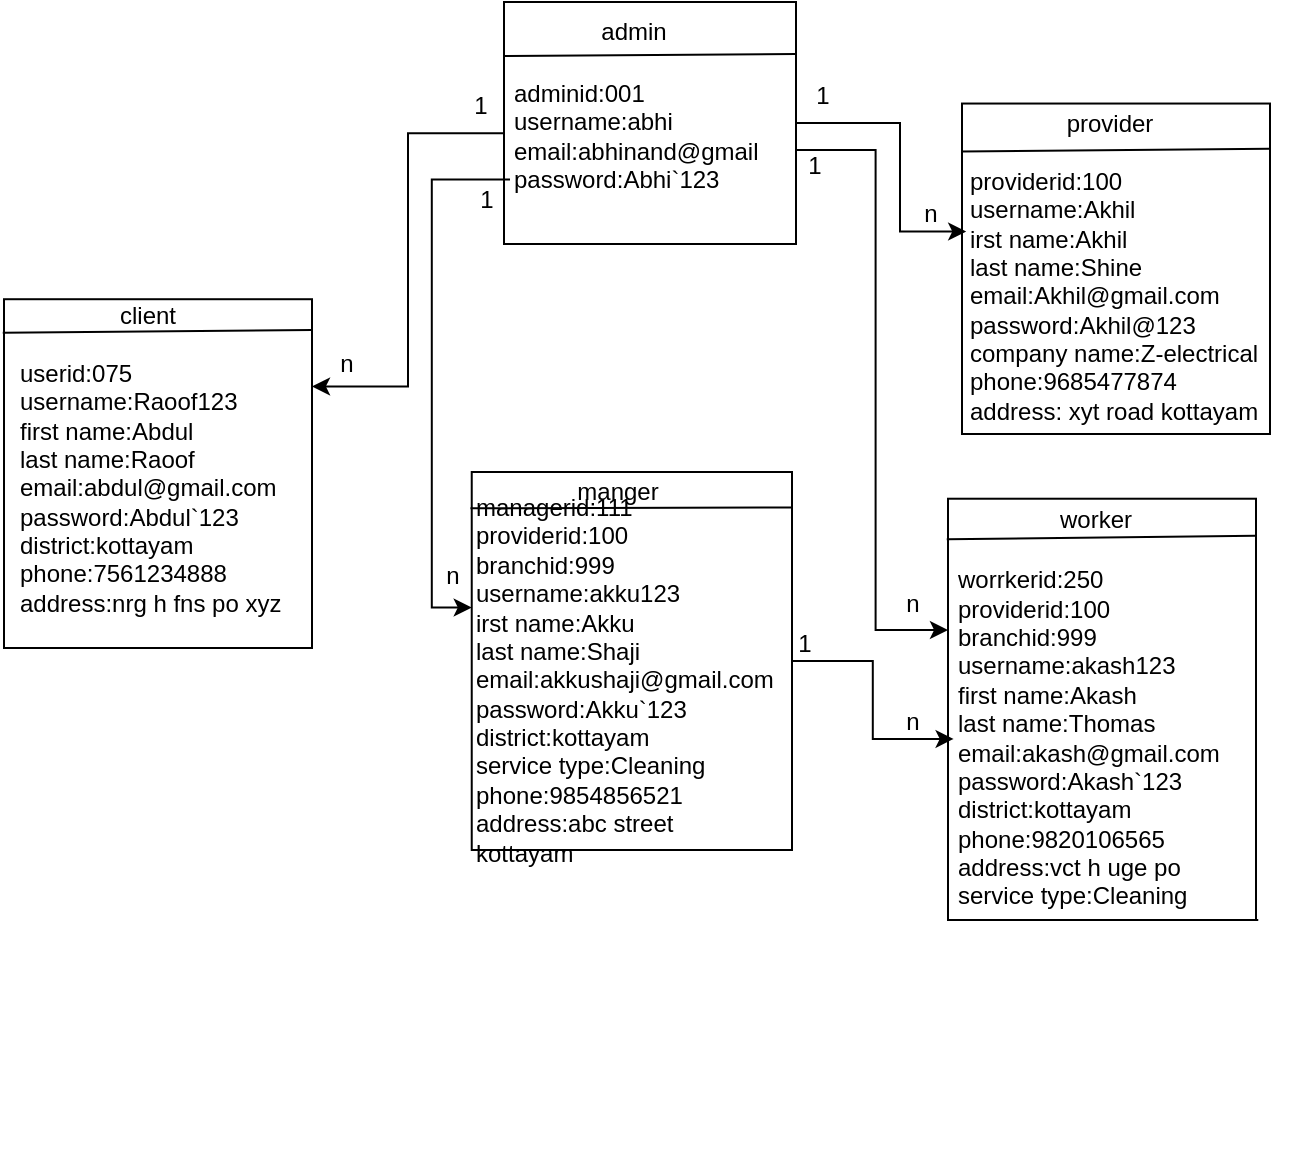 <mxfile version="23.1.1" type="device">
  <diagram id="C5RBs43oDa-KdzZeNtuy" name="Page-1">
    <mxGraphModel dx="1128" dy="493" grid="0" gridSize="10" guides="1" tooltips="1" connect="1" arrows="1" fold="1" page="1" pageScale="1" pageWidth="827" pageHeight="1169" math="0" shadow="0">
      <root>
        <mxCell id="WIyWlLk6GJQsqaUBKTNV-0" />
        <mxCell id="WIyWlLk6GJQsqaUBKTNV-1" parent="WIyWlLk6GJQsqaUBKTNV-0" />
        <mxCell id="Er1T5gEvtv8znH2YNQ-9-7" value="" style="group" parent="WIyWlLk6GJQsqaUBKTNV-1" vertex="1" connectable="0">
          <mxGeometry x="381" y="149" width="146" height="237" as="geometry" />
        </mxCell>
        <mxCell id="Er1T5gEvtv8znH2YNQ-9-1" value="" style="rounded=0;whiteSpace=wrap;html=1;" parent="Er1T5gEvtv8znH2YNQ-9-7" vertex="1">
          <mxGeometry width="146" height="121" as="geometry" />
        </mxCell>
        <mxCell id="Er1T5gEvtv8znH2YNQ-9-2" value="" style="endArrow=none;html=1;rounded=0;exitX=-0.004;exitY=0.096;exitDx=0;exitDy=0;entryX=0.999;entryY=0.088;entryDx=0;entryDy=0;entryPerimeter=0;exitPerimeter=0;" parent="Er1T5gEvtv8znH2YNQ-9-7" edge="1">
          <mxGeometry width="50" height="50" relative="1" as="geometry">
            <mxPoint x="-0.434" y="26.966" as="sourcePoint" />
            <mxPoint x="146.004" y="25.998" as="targetPoint" />
          </mxGeometry>
        </mxCell>
        <mxCell id="Er1T5gEvtv8znH2YNQ-9-3" value="admin" style="text;html=1;strokeColor=none;fillColor=none;align=center;verticalAlign=middle;whiteSpace=wrap;rounded=0;" parent="Er1T5gEvtv8znH2YNQ-9-7" vertex="1">
          <mxGeometry x="35" width="60" height="30" as="geometry" />
        </mxCell>
        <mxCell id="Er1T5gEvtv8znH2YNQ-9-4" value="adminid:001&lt;br&gt;username:abhi&lt;br&gt;email:abhinand@gmail&lt;br&gt;password:Abhi`123" style="text;html=1;strokeColor=none;fillColor=none;align=left;verticalAlign=middle;whiteSpace=wrap;rounded=0;" parent="Er1T5gEvtv8znH2YNQ-9-7" vertex="1">
          <mxGeometry x="3" y="22" width="116" height="89" as="geometry" />
        </mxCell>
        <mxCell id="Er1T5gEvtv8znH2YNQ-9-23" value="" style="group" parent="WIyWlLk6GJQsqaUBKTNV-1" vertex="1" connectable="0">
          <mxGeometry x="610" y="197" width="170" height="168" as="geometry" />
        </mxCell>
        <mxCell id="Er1T5gEvtv8znH2YNQ-9-9" value="" style="rounded=0;whiteSpace=wrap;html=1;container=0;" parent="Er1T5gEvtv8znH2YNQ-9-23" vertex="1">
          <mxGeometry y="2.772" width="154" height="165.228" as="geometry" />
        </mxCell>
        <mxCell id="Er1T5gEvtv8znH2YNQ-9-10" value="" style="endArrow=none;html=1;rounded=0;exitX=-0.004;exitY=0.096;exitDx=0;exitDy=0;entryX=0.999;entryY=0.088;entryDx=0;entryDy=0;entryPerimeter=0;exitPerimeter=0;" parent="Er1T5gEvtv8znH2YNQ-9-23" edge="1">
          <mxGeometry width="50" height="50" relative="1" as="geometry">
            <mxPoint x="-0.466" y="26.724" as="sourcePoint" />
            <mxPoint x="153.996" y="25.402" as="targetPoint" />
          </mxGeometry>
        </mxCell>
        <mxCell id="Er1T5gEvtv8znH2YNQ-9-11" value="provider" style="text;html=1;strokeColor=none;fillColor=none;align=center;verticalAlign=middle;whiteSpace=wrap;rounded=0;container=0;" parent="Er1T5gEvtv8znH2YNQ-9-23" vertex="1">
          <mxGeometry x="39.632" width="67.941" height="25.407" as="geometry" />
        </mxCell>
        <mxCell id="Er1T5gEvtv8znH2YNQ-9-12" value="providerid:100&lt;br&gt;username:Akhil&lt;br&gt;irst name:Akhil&lt;br style=&quot;border-color: var(--border-color);&quot;&gt;last name:Shine&lt;br&gt;email:Akhil@gmail.com&lt;br&gt;password:Akhil@123&lt;br&gt;company name:Z-electrical&lt;br&gt;phone:9685477874&lt;br&gt;address: xyt road kottayam" style="text;html=1;strokeColor=none;fillColor=none;align=left;verticalAlign=middle;whiteSpace=wrap;rounded=0;container=0;" parent="Er1T5gEvtv8znH2YNQ-9-23" vertex="1">
          <mxGeometry x="2.1" y="35" width="167.9" height="127" as="geometry" />
        </mxCell>
        <mxCell id="Er1T5gEvtv8znH2YNQ-9-37" value="" style="group" parent="WIyWlLk6GJQsqaUBKTNV-1" vertex="1" connectable="0">
          <mxGeometry x="603" y="392" width="154" height="329.519" as="geometry" />
        </mxCell>
        <mxCell id="Er1T5gEvtv8znH2YNQ-9-25" value="" style="rounded=0;whiteSpace=wrap;html=1;" parent="Er1T5gEvtv8znH2YNQ-9-37" vertex="1">
          <mxGeometry y="5.36" width="154" height="210.64" as="geometry" />
        </mxCell>
        <mxCell id="Er1T5gEvtv8znH2YNQ-9-26" value="" style="endArrow=none;html=1;rounded=0;exitX=-0.004;exitY=0.096;exitDx=0;exitDy=0;entryX=0.999;entryY=0.088;entryDx=0;entryDy=0;entryPerimeter=0;exitPerimeter=0;" parent="Er1T5gEvtv8znH2YNQ-9-37" source="Er1T5gEvtv8znH2YNQ-9-25" target="Er1T5gEvtv8znH2YNQ-9-25" edge="1">
          <mxGeometry width="50" height="50" relative="1" as="geometry">
            <mxPoint x="490.309" y="393.647" as="sourcePoint" />
            <mxPoint x="152.868" y="65.981" as="targetPoint" />
          </mxGeometry>
        </mxCell>
        <mxCell id="Er1T5gEvtv8znH2YNQ-9-29" value="" style="endArrow=none;html=1;rounded=0;entryX=1;entryY=0.5;entryDx=0;entryDy=0;exitX=0;exitY=0.5;exitDx=0;exitDy=0;" parent="Er1T5gEvtv8znH2YNQ-9-37" edge="1">
          <mxGeometry width="50" height="50" relative="1" as="geometry">
            <mxPoint x="1.13" y="216.005" as="sourcePoint" />
            <mxPoint x="155.13" y="216.005" as="targetPoint" />
          </mxGeometry>
        </mxCell>
        <mxCell id="Er1T5gEvtv8znH2YNQ-9-45" value="" style="group" parent="Er1T5gEvtv8znH2YNQ-9-37" vertex="1" connectable="0">
          <mxGeometry x="1.13" width="151.74" height="329.519" as="geometry" />
        </mxCell>
        <mxCell id="Er1T5gEvtv8znH2YNQ-9-27" value="worker" style="text;html=1;strokeColor=none;fillColor=none;align=center;verticalAlign=middle;whiteSpace=wrap;rounded=0;" parent="Er1T5gEvtv8znH2YNQ-9-45" vertex="1">
          <mxGeometry x="38.502" y="-9" width="67.941" height="49.15" as="geometry" />
        </mxCell>
        <mxCell id="Er1T5gEvtv8znH2YNQ-9-28" value="worrkerid:250&lt;br&gt;providerid:100&lt;br style=&quot;border-color: var(--border-color);&quot;&gt;branchid:999&lt;br&gt;username:akash123&lt;br&gt;first name:Akash&lt;br style=&quot;border-color: var(--border-color);&quot;&gt;last name:Thomas&lt;br&gt;email:akash@gmail.com&lt;br&gt;password:Akash`123&lt;br&gt;district:kottayam&lt;br&gt;phone:9820106565&lt;br&gt;address:vct h uge po&lt;br&gt;service type:Cleaning" style="text;html=1;strokeColor=none;fillColor=none;align=left;verticalAlign=middle;whiteSpace=wrap;rounded=0;" parent="Er1T5gEvtv8znH2YNQ-9-45" vertex="1">
          <mxGeometry x="1.67" y="53.001" width="141.6" height="144.91" as="geometry" />
        </mxCell>
        <mxCell id="Er1T5gEvtv8znH2YNQ-9-38" value="" style="group" parent="WIyWlLk6GJQsqaUBKTNV-1" vertex="1" connectable="0">
          <mxGeometry x="131" y="294" width="154.54" height="219" as="geometry" />
        </mxCell>
        <mxCell id="Er1T5gEvtv8znH2YNQ-9-39" value="" style="rounded=0;whiteSpace=wrap;html=1;" parent="Er1T5gEvtv8znH2YNQ-9-38" vertex="1">
          <mxGeometry y="3.61" width="154" height="174.39" as="geometry" />
        </mxCell>
        <mxCell id="Er1T5gEvtv8znH2YNQ-9-40" value="" style="endArrow=none;html=1;rounded=0;exitX=-0.004;exitY=0.096;exitDx=0;exitDy=0;entryX=0.999;entryY=0.088;entryDx=0;entryDy=0;entryPerimeter=0;exitPerimeter=0;" parent="Er1T5gEvtv8znH2YNQ-9-38" source="Er1T5gEvtv8znH2YNQ-9-39" target="Er1T5gEvtv8znH2YNQ-9-39" edge="1">
          <mxGeometry width="50" height="50" relative="1" as="geometry">
            <mxPoint x="490.309" y="265.257" as="sourcePoint" />
            <mxPoint x="152.868" y="44.461" as="targetPoint" />
          </mxGeometry>
        </mxCell>
        <mxCell id="Er1T5gEvtv8znH2YNQ-9-41" value="client" style="text;html=1;strokeColor=none;fillColor=none;align=center;verticalAlign=middle;whiteSpace=wrap;rounded=0;" parent="Er1T5gEvtv8znH2YNQ-9-38" vertex="1">
          <mxGeometry x="38.002" y="-5" width="67.941" height="33.119" as="geometry" />
        </mxCell>
        <mxCell id="Er1T5gEvtv8znH2YNQ-9-42" value="userid:075&lt;br&gt;username:Raoof123&lt;br&gt;first name:Abdul&lt;br&gt;last name:Raoof&lt;br&gt;email:abdul@gmail.com&lt;br&gt;password:Abdul`123&lt;br&gt;district:kottayam&lt;br&gt;phone:7561234888&lt;br&gt;address:nrg h fns po xyz" style="text;html=1;strokeColor=none;fillColor=none;align=left;verticalAlign=middle;whiteSpace=wrap;rounded=0;" parent="Er1T5gEvtv8znH2YNQ-9-38" vertex="1">
          <mxGeometry x="6.2" y="49.004" width="141.6" height="97.647" as="geometry" />
        </mxCell>
        <mxCell id="WZfUsWFc6r6vftpaPKdF-7" style="edgeStyle=orthogonalEdgeStyle;rounded=0;orthogonalLoop=1;jettySize=auto;html=1;" edge="1" parent="WIyWlLk6GJQsqaUBKTNV-1">
          <mxGeometry relative="1" as="geometry">
            <mxPoint x="527" y="222" as="sourcePoint" />
            <mxPoint x="603" y="463" as="targetPoint" />
            <Array as="points">
              <mxPoint x="526.8" y="223" />
              <mxPoint x="566.8" y="223" />
              <mxPoint x="566.8" y="463" />
            </Array>
          </mxGeometry>
        </mxCell>
        <mxCell id="WZfUsWFc6r6vftpaPKdF-9" value="" style="edgeStyle=orthogonalEdgeStyle;rounded=0;orthogonalLoop=1;jettySize=auto;html=1;" edge="1" parent="WIyWlLk6GJQsqaUBKTNV-1" source="Er1T5gEvtv8znH2YNQ-9-16" target="Er1T5gEvtv8znH2YNQ-9-28">
          <mxGeometry relative="1" as="geometry" />
        </mxCell>
        <mxCell id="Er1T5gEvtv8znH2YNQ-9-16" value="" style="rounded=0;whiteSpace=wrap;html=1;" parent="WIyWlLk6GJQsqaUBKTNV-1" vertex="1">
          <mxGeometry x="364.87" y="384" width="160.13" height="189" as="geometry" />
        </mxCell>
        <mxCell id="Er1T5gEvtv8znH2YNQ-9-17" value="" style="endArrow=none;html=1;rounded=0;exitX=-0.004;exitY=0.096;exitDx=0;exitDy=0;entryX=1.003;entryY=0.094;entryDx=0;entryDy=0;entryPerimeter=0;exitPerimeter=0;" parent="WIyWlLk6GJQsqaUBKTNV-1" source="Er1T5gEvtv8znH2YNQ-9-16" target="Er1T5gEvtv8znH2YNQ-9-16" edge="1">
          <mxGeometry width="50" height="50" relative="1" as="geometry">
            <mxPoint x="859.309" y="957.647" as="sourcePoint" />
            <mxPoint x="521.868" y="629.981" as="targetPoint" />
          </mxGeometry>
        </mxCell>
        <mxCell id="Er1T5gEvtv8znH2YNQ-9-18" value="manger" style="text;html=1;strokeColor=none;fillColor=none;align=center;verticalAlign=middle;whiteSpace=wrap;rounded=0;" parent="WIyWlLk6GJQsqaUBKTNV-1" vertex="1">
          <mxGeometry x="404.132" y="369" width="67.941" height="49.15" as="geometry" />
        </mxCell>
        <mxCell id="Er1T5gEvtv8znH2YNQ-9-19" value="managerid:111&lt;br&gt;providerid:100&lt;br&gt;branchid:999&lt;br&gt;username:akku123&lt;br&gt;irst name:Akku&lt;br style=&quot;border-color: var(--border-color);&quot;&gt;last name:Shaji&amp;nbsp;&lt;br&gt;email:akkushaji@gmail.com&lt;br&gt;password:Akku`123&lt;br&gt;district:kottayam&lt;br&gt;service type:Cleaning&lt;br&gt;phone:9854856521&lt;br&gt;address:abc street kottayam" style="text;html=1;strokeColor=none;fillColor=none;align=left;verticalAlign=middle;whiteSpace=wrap;rounded=0;" parent="WIyWlLk6GJQsqaUBKTNV-1" vertex="1">
          <mxGeometry x="364.87" y="416" width="130.22" height="143" as="geometry" />
        </mxCell>
        <mxCell id="WZfUsWFc6r6vftpaPKdF-4" style="edgeStyle=orthogonalEdgeStyle;rounded=0;orthogonalLoop=1;jettySize=auto;html=1;entryX=1;entryY=0.25;entryDx=0;entryDy=0;exitX=0.003;exitY=0.542;exitDx=0;exitDy=0;exitPerimeter=0;" edge="1" parent="WIyWlLk6GJQsqaUBKTNV-1" source="Er1T5gEvtv8znH2YNQ-9-1" target="Er1T5gEvtv8znH2YNQ-9-39">
          <mxGeometry relative="1" as="geometry">
            <mxPoint x="378" y="215" as="sourcePoint" />
          </mxGeometry>
        </mxCell>
        <mxCell id="WZfUsWFc6r6vftpaPKdF-5" style="edgeStyle=orthogonalEdgeStyle;rounded=0;orthogonalLoop=1;jettySize=auto;html=1;exitX=0;exitY=0.75;exitDx=0;exitDy=0;entryX=0;entryY=0.25;entryDx=0;entryDy=0;" edge="1" parent="WIyWlLk6GJQsqaUBKTNV-1" source="Er1T5gEvtv8znH2YNQ-9-4" target="Er1T5gEvtv8znH2YNQ-9-19">
          <mxGeometry relative="1" as="geometry" />
        </mxCell>
        <mxCell id="WZfUsWFc6r6vftpaPKdF-6" style="edgeStyle=orthogonalEdgeStyle;rounded=0;orthogonalLoop=1;jettySize=auto;html=1;entryX=0;entryY=0.25;entryDx=0;entryDy=0;" edge="1" parent="WIyWlLk6GJQsqaUBKTNV-1" source="Er1T5gEvtv8znH2YNQ-9-1" target="Er1T5gEvtv8znH2YNQ-9-12">
          <mxGeometry relative="1" as="geometry">
            <Array as="points">
              <mxPoint x="579" y="210" />
              <mxPoint x="579" y="264" />
            </Array>
          </mxGeometry>
        </mxCell>
        <mxCell id="WZfUsWFc6r6vftpaPKdF-10" value="1" style="text;html=1;align=center;verticalAlign=middle;resizable=0;points=[];autosize=1;strokeColor=none;fillColor=none;" vertex="1" parent="WIyWlLk6GJQsqaUBKTNV-1">
          <mxGeometry x="527.5" y="183" width="25" height="26" as="geometry" />
        </mxCell>
        <mxCell id="WZfUsWFc6r6vftpaPKdF-11" value="1" style="text;html=1;align=center;verticalAlign=middle;resizable=0;points=[];autosize=1;strokeColor=none;fillColor=none;" vertex="1" parent="WIyWlLk6GJQsqaUBKTNV-1">
          <mxGeometry x="356" y="188" width="25" height="26" as="geometry" />
        </mxCell>
        <mxCell id="WZfUsWFc6r6vftpaPKdF-12" value="1" style="text;html=1;align=center;verticalAlign=middle;resizable=0;points=[];autosize=1;strokeColor=none;fillColor=none;" vertex="1" parent="WIyWlLk6GJQsqaUBKTNV-1">
          <mxGeometry x="523" y="218" width="25" height="26" as="geometry" />
        </mxCell>
        <mxCell id="WZfUsWFc6r6vftpaPKdF-13" value="1" style="text;html=1;align=center;verticalAlign=middle;resizable=0;points=[];autosize=1;strokeColor=none;fillColor=none;" vertex="1" parent="WIyWlLk6GJQsqaUBKTNV-1">
          <mxGeometry x="359" y="235" width="25" height="26" as="geometry" />
        </mxCell>
        <mxCell id="WZfUsWFc6r6vftpaPKdF-14" value="1" style="text;html=1;align=center;verticalAlign=middle;resizable=0;points=[];autosize=1;strokeColor=none;fillColor=none;" vertex="1" parent="WIyWlLk6GJQsqaUBKTNV-1">
          <mxGeometry x="518" y="457" width="25" height="26" as="geometry" />
        </mxCell>
        <mxCell id="WZfUsWFc6r6vftpaPKdF-15" value="n&lt;br&gt;" style="text;html=1;align=center;verticalAlign=middle;resizable=0;points=[];autosize=1;strokeColor=none;fillColor=none;" vertex="1" parent="WIyWlLk6GJQsqaUBKTNV-1">
          <mxGeometry x="581" y="242" width="25" height="26" as="geometry" />
        </mxCell>
        <mxCell id="WZfUsWFc6r6vftpaPKdF-16" value="n&lt;br&gt;" style="text;html=1;align=center;verticalAlign=middle;resizable=0;points=[];autosize=1;strokeColor=none;fillColor=none;" vertex="1" parent="WIyWlLk6GJQsqaUBKTNV-1">
          <mxGeometry x="289" y="317" width="25" height="26" as="geometry" />
        </mxCell>
        <mxCell id="WZfUsWFc6r6vftpaPKdF-17" value="n&lt;br&gt;" style="text;html=1;align=center;verticalAlign=middle;resizable=0;points=[];autosize=1;strokeColor=none;fillColor=none;" vertex="1" parent="WIyWlLk6GJQsqaUBKTNV-1">
          <mxGeometry x="572" y="437" width="25" height="26" as="geometry" />
        </mxCell>
        <mxCell id="WZfUsWFc6r6vftpaPKdF-18" value="n&lt;br&gt;" style="text;html=1;align=center;verticalAlign=middle;resizable=0;points=[];autosize=1;strokeColor=none;fillColor=none;" vertex="1" parent="WIyWlLk6GJQsqaUBKTNV-1">
          <mxGeometry x="572" y="496" width="25" height="26" as="geometry" />
        </mxCell>
        <mxCell id="WZfUsWFc6r6vftpaPKdF-19" value="n&lt;br&gt;" style="text;html=1;align=center;verticalAlign=middle;resizable=0;points=[];autosize=1;strokeColor=none;fillColor=none;" vertex="1" parent="WIyWlLk6GJQsqaUBKTNV-1">
          <mxGeometry x="342" y="423" width="25" height="26" as="geometry" />
        </mxCell>
      </root>
    </mxGraphModel>
  </diagram>
</mxfile>
